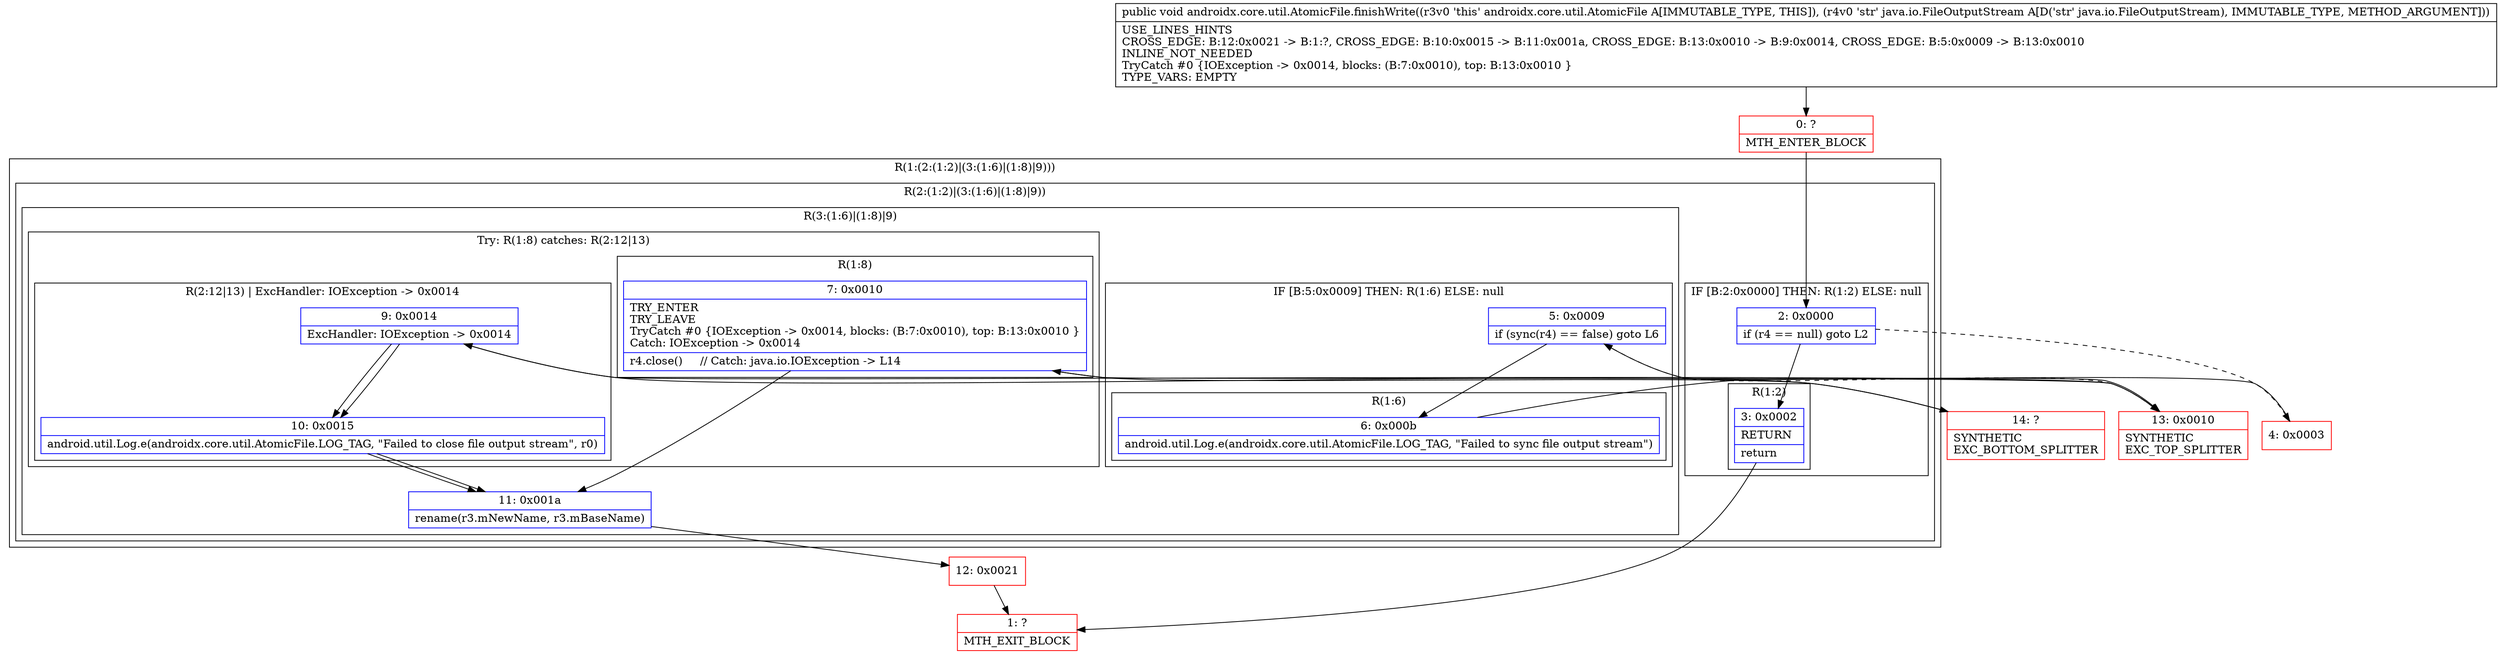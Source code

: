 digraph "CFG forandroidx.core.util.AtomicFile.finishWrite(Ljava\/io\/FileOutputStream;)V" {
subgraph cluster_Region_1554093789 {
label = "R(1:(2:(1:2)|(3:(1:6)|(1:8)|9)))";
node [shape=record,color=blue];
subgraph cluster_Region_1473910846 {
label = "R(2:(1:2)|(3:(1:6)|(1:8)|9))";
node [shape=record,color=blue];
subgraph cluster_IfRegion_1690878249 {
label = "IF [B:2:0x0000] THEN: R(1:2) ELSE: null";
node [shape=record,color=blue];
Node_2 [shape=record,label="{2\:\ 0x0000|if (r4 == null) goto L2\l}"];
subgraph cluster_Region_1564052938 {
label = "R(1:2)";
node [shape=record,color=blue];
Node_3 [shape=record,label="{3\:\ 0x0002|RETURN\l|return\l}"];
}
}
subgraph cluster_Region_226422734 {
label = "R(3:(1:6)|(1:8)|9)";
node [shape=record,color=blue];
subgraph cluster_IfRegion_174202295 {
label = "IF [B:5:0x0009] THEN: R(1:6) ELSE: null";
node [shape=record,color=blue];
Node_5 [shape=record,label="{5\:\ 0x0009|if (sync(r4) == false) goto L6\l}"];
subgraph cluster_Region_679564379 {
label = "R(1:6)";
node [shape=record,color=blue];
Node_6 [shape=record,label="{6\:\ 0x000b|android.util.Log.e(androidx.core.util.AtomicFile.LOG_TAG, \"Failed to sync file output stream\")\l}"];
}
}
subgraph cluster_TryCatchRegion_961010524 {
label = "Try: R(1:8) catches: R(2:12|13)";
node [shape=record,color=blue];
subgraph cluster_Region_1136481061 {
label = "R(1:8)";
node [shape=record,color=blue];
Node_7 [shape=record,label="{7\:\ 0x0010|TRY_ENTER\lTRY_LEAVE\lTryCatch #0 \{IOException \-\> 0x0014, blocks: (B:7:0x0010), top: B:13:0x0010 \}\lCatch: IOException \-\> 0x0014\l|r4.close()     \/\/ Catch: java.io.IOException \-\> L14\l}"];
}
subgraph cluster_Region_1495822656 {
label = "R(2:12|13) | ExcHandler: IOException \-\> 0x0014\l";
node [shape=record,color=blue];
Node_9 [shape=record,label="{9\:\ 0x0014|ExcHandler: IOException \-\> 0x0014\l}"];
Node_10 [shape=record,label="{10\:\ 0x0015|android.util.Log.e(androidx.core.util.AtomicFile.LOG_TAG, \"Failed to close file output stream\", r0)\l}"];
}
}
Node_11 [shape=record,label="{11\:\ 0x001a|rename(r3.mNewName, r3.mBaseName)\l}"];
}
}
}
subgraph cluster_Region_1495822656 {
label = "R(2:12|13) | ExcHandler: IOException \-\> 0x0014\l";
node [shape=record,color=blue];
Node_9 [shape=record,label="{9\:\ 0x0014|ExcHandler: IOException \-\> 0x0014\l}"];
Node_10 [shape=record,label="{10\:\ 0x0015|android.util.Log.e(androidx.core.util.AtomicFile.LOG_TAG, \"Failed to close file output stream\", r0)\l}"];
}
Node_0 [shape=record,color=red,label="{0\:\ ?|MTH_ENTER_BLOCK\l}"];
Node_1 [shape=record,color=red,label="{1\:\ ?|MTH_EXIT_BLOCK\l}"];
Node_4 [shape=record,color=red,label="{4\:\ 0x0003}"];
Node_13 [shape=record,color=red,label="{13\:\ 0x0010|SYNTHETIC\lEXC_TOP_SPLITTER\l}"];
Node_12 [shape=record,color=red,label="{12\:\ 0x0021}"];
Node_14 [shape=record,color=red,label="{14\:\ ?|SYNTHETIC\lEXC_BOTTOM_SPLITTER\l}"];
MethodNode[shape=record,label="{public void androidx.core.util.AtomicFile.finishWrite((r3v0 'this' androidx.core.util.AtomicFile A[IMMUTABLE_TYPE, THIS]), (r4v0 'str' java.io.FileOutputStream A[D('str' java.io.FileOutputStream), IMMUTABLE_TYPE, METHOD_ARGUMENT]))  | USE_LINES_HINTS\lCROSS_EDGE: B:12:0x0021 \-\> B:1:?, CROSS_EDGE: B:10:0x0015 \-\> B:11:0x001a, CROSS_EDGE: B:13:0x0010 \-\> B:9:0x0014, CROSS_EDGE: B:5:0x0009 \-\> B:13:0x0010\lINLINE_NOT_NEEDED\lTryCatch #0 \{IOException \-\> 0x0014, blocks: (B:7:0x0010), top: B:13:0x0010 \}\lTYPE_VARS: EMPTY\l}"];
MethodNode -> Node_0;Node_2 -> Node_3;
Node_2 -> Node_4[style=dashed];
Node_3 -> Node_1;
Node_5 -> Node_6;
Node_5 -> Node_13[style=dashed];
Node_6 -> Node_13;
Node_7 -> Node_11;
Node_7 -> Node_14;
Node_9 -> Node_10;
Node_10 -> Node_11;
Node_11 -> Node_12;
Node_9 -> Node_10;
Node_10 -> Node_11;
Node_0 -> Node_2;
Node_4 -> Node_5;
Node_13 -> Node_7;
Node_13 -> Node_9;
Node_12 -> Node_1;
Node_14 -> Node_9;
}

